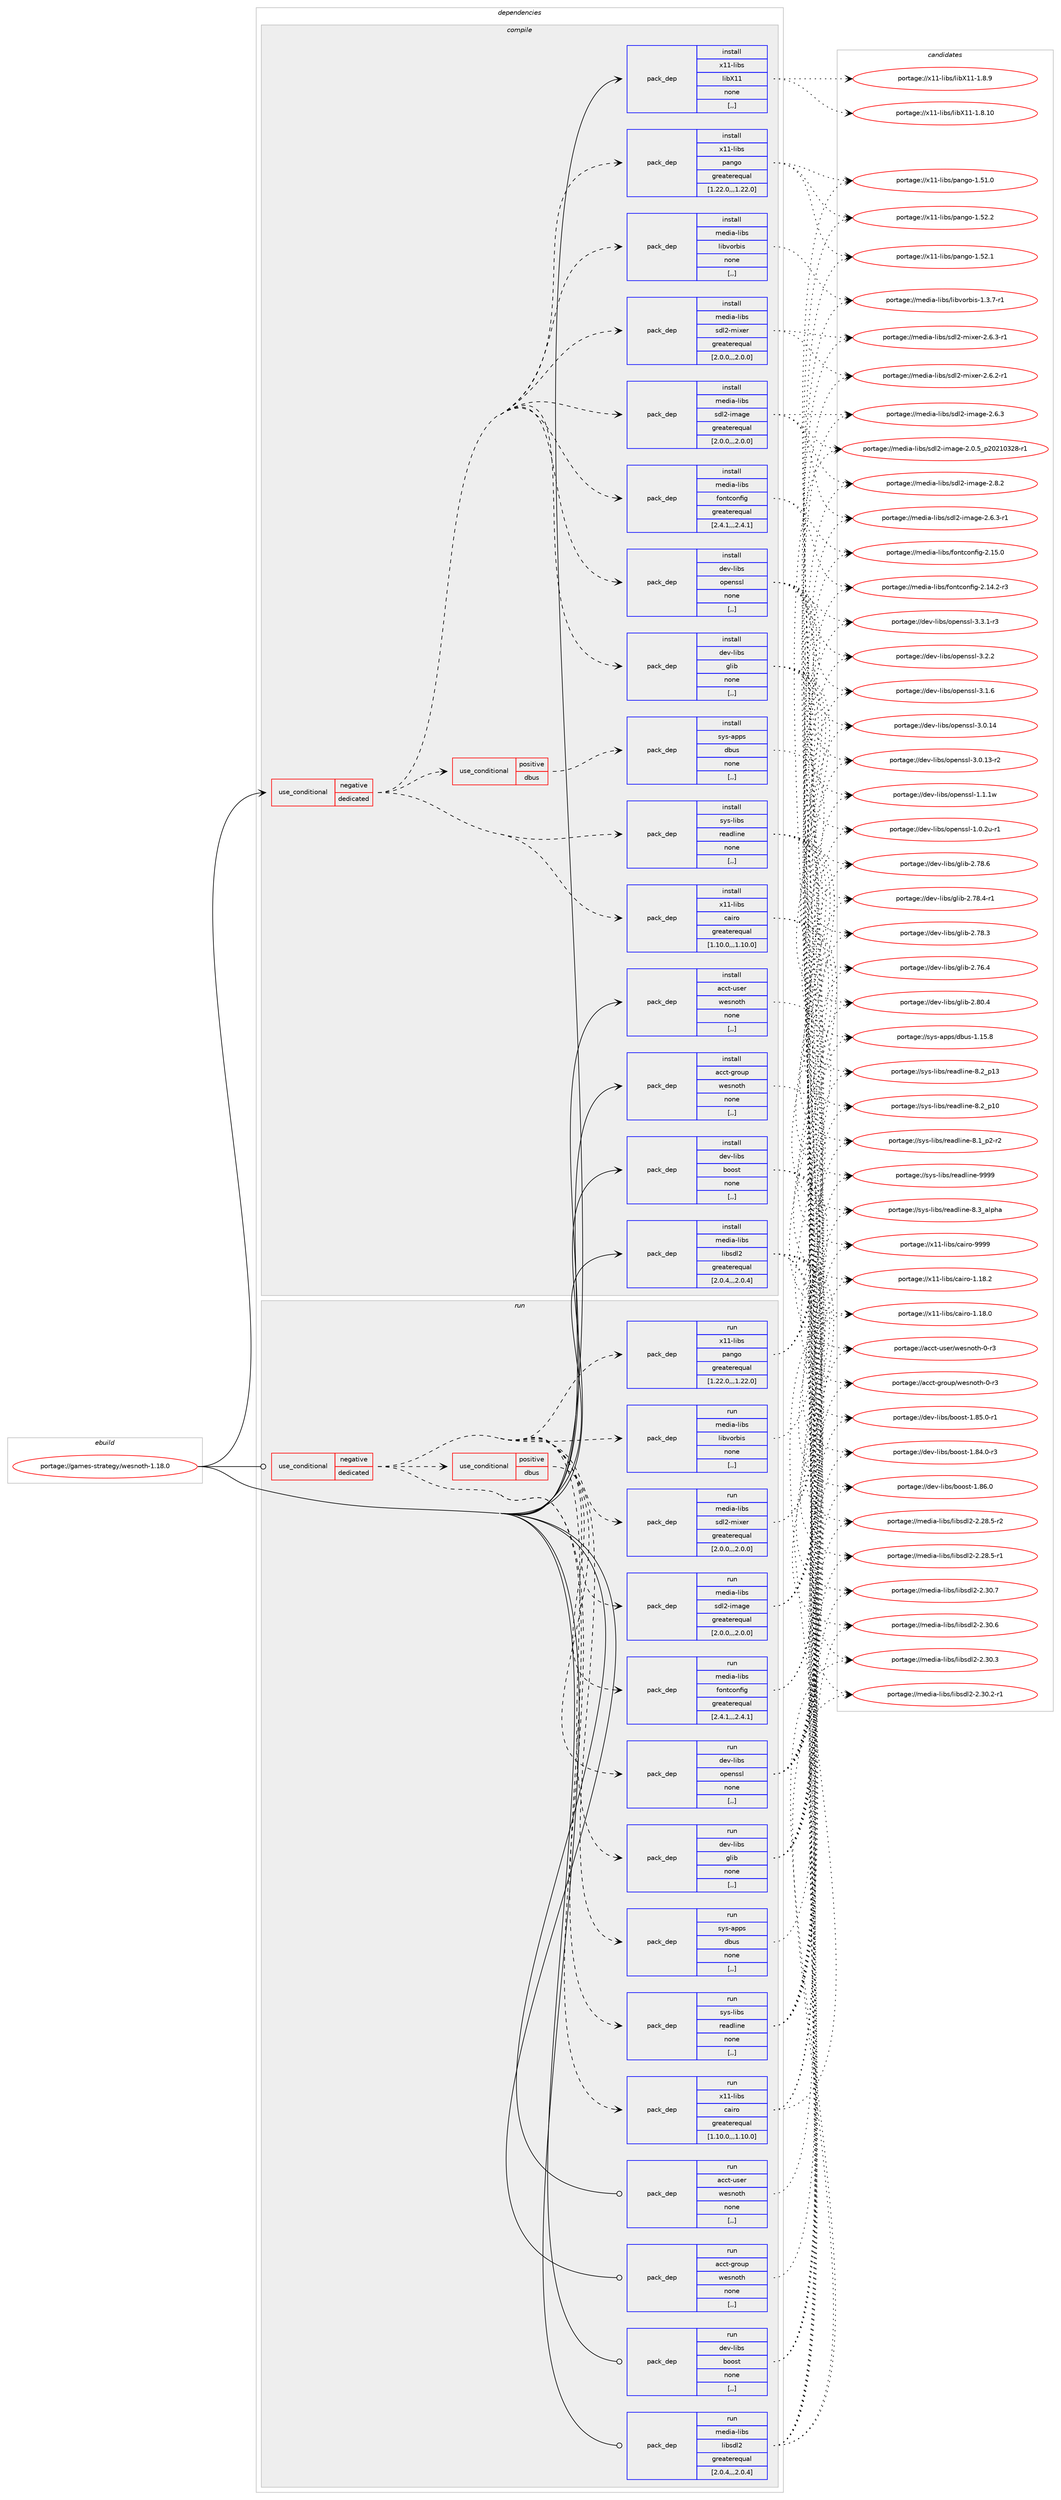 digraph prolog {

# *************
# Graph options
# *************

newrank=true;
concentrate=true;
compound=true;
graph [rankdir=LR,fontname=Helvetica,fontsize=10,ranksep=1.5];#, ranksep=2.5, nodesep=0.2];
edge  [arrowhead=vee];
node  [fontname=Helvetica,fontsize=10];

# **********
# The ebuild
# **********

subgraph cluster_leftcol {
color=gray;
label=<<i>ebuild</i>>;
id [label="portage://games-strategy/wesnoth-1.18.0", color=red, width=4, href="../games-strategy/wesnoth-1.18.0.svg"];
}

# ****************
# The dependencies
# ****************

subgraph cluster_midcol {
color=gray;
label=<<i>dependencies</i>>;
subgraph cluster_compile {
fillcolor="#eeeeee";
style=filled;
label=<<i>compile</i>>;
subgraph cond196379 {
dependency732148 [label=<<TABLE BORDER="0" CELLBORDER="1" CELLSPACING="0" CELLPADDING="4"><TR><TD ROWSPAN="3" CELLPADDING="10">use_conditional</TD></TR><TR><TD>negative</TD></TR><TR><TD>dedicated</TD></TR></TABLE>>, shape=none, color=red];
subgraph pack530663 {
dependency732149 [label=<<TABLE BORDER="0" CELLBORDER="1" CELLSPACING="0" CELLPADDING="4" WIDTH="220"><TR><TD ROWSPAN="6" CELLPADDING="30">pack_dep</TD></TR><TR><TD WIDTH="110">install</TD></TR><TR><TD>dev-libs</TD></TR><TR><TD>glib</TD></TR><TR><TD>none</TD></TR><TR><TD>[,,]</TD></TR></TABLE>>, shape=none, color=blue];
}
dependency732148:e -> dependency732149:w [weight=20,style="dashed",arrowhead="vee"];
subgraph pack530664 {
dependency732150 [label=<<TABLE BORDER="0" CELLBORDER="1" CELLSPACING="0" CELLPADDING="4" WIDTH="220"><TR><TD ROWSPAN="6" CELLPADDING="30">pack_dep</TD></TR><TR><TD WIDTH="110">install</TD></TR><TR><TD>dev-libs</TD></TR><TR><TD>openssl</TD></TR><TR><TD>none</TD></TR><TR><TD>[,,]</TD></TR></TABLE>>, shape=none, color=blue];
}
dependency732148:e -> dependency732150:w [weight=20,style="dashed",arrowhead="vee"];
subgraph pack530665 {
dependency732151 [label=<<TABLE BORDER="0" CELLBORDER="1" CELLSPACING="0" CELLPADDING="4" WIDTH="220"><TR><TD ROWSPAN="6" CELLPADDING="30">pack_dep</TD></TR><TR><TD WIDTH="110">install</TD></TR><TR><TD>media-libs</TD></TR><TR><TD>fontconfig</TD></TR><TR><TD>greaterequal</TD></TR><TR><TD>[2.4.1,,,2.4.1]</TD></TR></TABLE>>, shape=none, color=blue];
}
dependency732148:e -> dependency732151:w [weight=20,style="dashed",arrowhead="vee"];
subgraph pack530666 {
dependency732152 [label=<<TABLE BORDER="0" CELLBORDER="1" CELLSPACING="0" CELLPADDING="4" WIDTH="220"><TR><TD ROWSPAN="6" CELLPADDING="30">pack_dep</TD></TR><TR><TD WIDTH="110">install</TD></TR><TR><TD>media-libs</TD></TR><TR><TD>sdl2-image</TD></TR><TR><TD>greaterequal</TD></TR><TR><TD>[2.0.0,,,2.0.0]</TD></TR></TABLE>>, shape=none, color=blue];
}
dependency732148:e -> dependency732152:w [weight=20,style="dashed",arrowhead="vee"];
subgraph pack530667 {
dependency732153 [label=<<TABLE BORDER="0" CELLBORDER="1" CELLSPACING="0" CELLPADDING="4" WIDTH="220"><TR><TD ROWSPAN="6" CELLPADDING="30">pack_dep</TD></TR><TR><TD WIDTH="110">install</TD></TR><TR><TD>media-libs</TD></TR><TR><TD>sdl2-mixer</TD></TR><TR><TD>greaterequal</TD></TR><TR><TD>[2.0.0,,,2.0.0]</TD></TR></TABLE>>, shape=none, color=blue];
}
dependency732148:e -> dependency732153:w [weight=20,style="dashed",arrowhead="vee"];
subgraph pack530668 {
dependency732154 [label=<<TABLE BORDER="0" CELLBORDER="1" CELLSPACING="0" CELLPADDING="4" WIDTH="220"><TR><TD ROWSPAN="6" CELLPADDING="30">pack_dep</TD></TR><TR><TD WIDTH="110">install</TD></TR><TR><TD>media-libs</TD></TR><TR><TD>libvorbis</TD></TR><TR><TD>none</TD></TR><TR><TD>[,,]</TD></TR></TABLE>>, shape=none, color=blue];
}
dependency732148:e -> dependency732154:w [weight=20,style="dashed",arrowhead="vee"];
subgraph pack530669 {
dependency732155 [label=<<TABLE BORDER="0" CELLBORDER="1" CELLSPACING="0" CELLPADDING="4" WIDTH="220"><TR><TD ROWSPAN="6" CELLPADDING="30">pack_dep</TD></TR><TR><TD WIDTH="110">install</TD></TR><TR><TD>x11-libs</TD></TR><TR><TD>pango</TD></TR><TR><TD>greaterequal</TD></TR><TR><TD>[1.22.0,,,1.22.0]</TD></TR></TABLE>>, shape=none, color=blue];
}
dependency732148:e -> dependency732155:w [weight=20,style="dashed",arrowhead="vee"];
subgraph pack530670 {
dependency732156 [label=<<TABLE BORDER="0" CELLBORDER="1" CELLSPACING="0" CELLPADDING="4" WIDTH="220"><TR><TD ROWSPAN="6" CELLPADDING="30">pack_dep</TD></TR><TR><TD WIDTH="110">install</TD></TR><TR><TD>x11-libs</TD></TR><TR><TD>cairo</TD></TR><TR><TD>greaterequal</TD></TR><TR><TD>[1.10.0,,,1.10.0]</TD></TR></TABLE>>, shape=none, color=blue];
}
dependency732148:e -> dependency732156:w [weight=20,style="dashed",arrowhead="vee"];
subgraph pack530671 {
dependency732157 [label=<<TABLE BORDER="0" CELLBORDER="1" CELLSPACING="0" CELLPADDING="4" WIDTH="220"><TR><TD ROWSPAN="6" CELLPADDING="30">pack_dep</TD></TR><TR><TD WIDTH="110">install</TD></TR><TR><TD>sys-libs</TD></TR><TR><TD>readline</TD></TR><TR><TD>none</TD></TR><TR><TD>[,,]</TD></TR></TABLE>>, shape=none, color=blue];
}
dependency732148:e -> dependency732157:w [weight=20,style="dashed",arrowhead="vee"];
subgraph cond196380 {
dependency732158 [label=<<TABLE BORDER="0" CELLBORDER="1" CELLSPACING="0" CELLPADDING="4"><TR><TD ROWSPAN="3" CELLPADDING="10">use_conditional</TD></TR><TR><TD>positive</TD></TR><TR><TD>dbus</TD></TR></TABLE>>, shape=none, color=red];
subgraph pack530672 {
dependency732159 [label=<<TABLE BORDER="0" CELLBORDER="1" CELLSPACING="0" CELLPADDING="4" WIDTH="220"><TR><TD ROWSPAN="6" CELLPADDING="30">pack_dep</TD></TR><TR><TD WIDTH="110">install</TD></TR><TR><TD>sys-apps</TD></TR><TR><TD>dbus</TD></TR><TR><TD>none</TD></TR><TR><TD>[,,]</TD></TR></TABLE>>, shape=none, color=blue];
}
dependency732158:e -> dependency732159:w [weight=20,style="dashed",arrowhead="vee"];
}
dependency732148:e -> dependency732158:w [weight=20,style="dashed",arrowhead="vee"];
}
id:e -> dependency732148:w [weight=20,style="solid",arrowhead="vee"];
subgraph pack530673 {
dependency732160 [label=<<TABLE BORDER="0" CELLBORDER="1" CELLSPACING="0" CELLPADDING="4" WIDTH="220"><TR><TD ROWSPAN="6" CELLPADDING="30">pack_dep</TD></TR><TR><TD WIDTH="110">install</TD></TR><TR><TD>acct-group</TD></TR><TR><TD>wesnoth</TD></TR><TR><TD>none</TD></TR><TR><TD>[,,]</TD></TR></TABLE>>, shape=none, color=blue];
}
id:e -> dependency732160:w [weight=20,style="solid",arrowhead="vee"];
subgraph pack530674 {
dependency732161 [label=<<TABLE BORDER="0" CELLBORDER="1" CELLSPACING="0" CELLPADDING="4" WIDTH="220"><TR><TD ROWSPAN="6" CELLPADDING="30">pack_dep</TD></TR><TR><TD WIDTH="110">install</TD></TR><TR><TD>acct-user</TD></TR><TR><TD>wesnoth</TD></TR><TR><TD>none</TD></TR><TR><TD>[,,]</TD></TR></TABLE>>, shape=none, color=blue];
}
id:e -> dependency732161:w [weight=20,style="solid",arrowhead="vee"];
subgraph pack530675 {
dependency732162 [label=<<TABLE BORDER="0" CELLBORDER="1" CELLSPACING="0" CELLPADDING="4" WIDTH="220"><TR><TD ROWSPAN="6" CELLPADDING="30">pack_dep</TD></TR><TR><TD WIDTH="110">install</TD></TR><TR><TD>dev-libs</TD></TR><TR><TD>boost</TD></TR><TR><TD>none</TD></TR><TR><TD>[,,]</TD></TR></TABLE>>, shape=none, color=blue];
}
id:e -> dependency732162:w [weight=20,style="solid",arrowhead="vee"];
subgraph pack530676 {
dependency732163 [label=<<TABLE BORDER="0" CELLBORDER="1" CELLSPACING="0" CELLPADDING="4" WIDTH="220"><TR><TD ROWSPAN="6" CELLPADDING="30">pack_dep</TD></TR><TR><TD WIDTH="110">install</TD></TR><TR><TD>media-libs</TD></TR><TR><TD>libsdl2</TD></TR><TR><TD>greaterequal</TD></TR><TR><TD>[2.0.4,,,2.0.4]</TD></TR></TABLE>>, shape=none, color=blue];
}
id:e -> dependency732163:w [weight=20,style="solid",arrowhead="vee"];
subgraph pack530677 {
dependency732164 [label=<<TABLE BORDER="0" CELLBORDER="1" CELLSPACING="0" CELLPADDING="4" WIDTH="220"><TR><TD ROWSPAN="6" CELLPADDING="30">pack_dep</TD></TR><TR><TD WIDTH="110">install</TD></TR><TR><TD>x11-libs</TD></TR><TR><TD>libX11</TD></TR><TR><TD>none</TD></TR><TR><TD>[,,]</TD></TR></TABLE>>, shape=none, color=blue];
}
id:e -> dependency732164:w [weight=20,style="solid",arrowhead="vee"];
}
subgraph cluster_compileandrun {
fillcolor="#eeeeee";
style=filled;
label=<<i>compile and run</i>>;
}
subgraph cluster_run {
fillcolor="#eeeeee";
style=filled;
label=<<i>run</i>>;
subgraph cond196381 {
dependency732165 [label=<<TABLE BORDER="0" CELLBORDER="1" CELLSPACING="0" CELLPADDING="4"><TR><TD ROWSPAN="3" CELLPADDING="10">use_conditional</TD></TR><TR><TD>negative</TD></TR><TR><TD>dedicated</TD></TR></TABLE>>, shape=none, color=red];
subgraph pack530678 {
dependency732166 [label=<<TABLE BORDER="0" CELLBORDER="1" CELLSPACING="0" CELLPADDING="4" WIDTH="220"><TR><TD ROWSPAN="6" CELLPADDING="30">pack_dep</TD></TR><TR><TD WIDTH="110">run</TD></TR><TR><TD>dev-libs</TD></TR><TR><TD>glib</TD></TR><TR><TD>none</TD></TR><TR><TD>[,,]</TD></TR></TABLE>>, shape=none, color=blue];
}
dependency732165:e -> dependency732166:w [weight=20,style="dashed",arrowhead="vee"];
subgraph pack530679 {
dependency732167 [label=<<TABLE BORDER="0" CELLBORDER="1" CELLSPACING="0" CELLPADDING="4" WIDTH="220"><TR><TD ROWSPAN="6" CELLPADDING="30">pack_dep</TD></TR><TR><TD WIDTH="110">run</TD></TR><TR><TD>dev-libs</TD></TR><TR><TD>openssl</TD></TR><TR><TD>none</TD></TR><TR><TD>[,,]</TD></TR></TABLE>>, shape=none, color=blue];
}
dependency732165:e -> dependency732167:w [weight=20,style="dashed",arrowhead="vee"];
subgraph pack530680 {
dependency732168 [label=<<TABLE BORDER="0" CELLBORDER="1" CELLSPACING="0" CELLPADDING="4" WIDTH="220"><TR><TD ROWSPAN="6" CELLPADDING="30">pack_dep</TD></TR><TR><TD WIDTH="110">run</TD></TR><TR><TD>media-libs</TD></TR><TR><TD>fontconfig</TD></TR><TR><TD>greaterequal</TD></TR><TR><TD>[2.4.1,,,2.4.1]</TD></TR></TABLE>>, shape=none, color=blue];
}
dependency732165:e -> dependency732168:w [weight=20,style="dashed",arrowhead="vee"];
subgraph pack530681 {
dependency732169 [label=<<TABLE BORDER="0" CELLBORDER="1" CELLSPACING="0" CELLPADDING="4" WIDTH="220"><TR><TD ROWSPAN="6" CELLPADDING="30">pack_dep</TD></TR><TR><TD WIDTH="110">run</TD></TR><TR><TD>media-libs</TD></TR><TR><TD>sdl2-image</TD></TR><TR><TD>greaterequal</TD></TR><TR><TD>[2.0.0,,,2.0.0]</TD></TR></TABLE>>, shape=none, color=blue];
}
dependency732165:e -> dependency732169:w [weight=20,style="dashed",arrowhead="vee"];
subgraph pack530682 {
dependency732170 [label=<<TABLE BORDER="0" CELLBORDER="1" CELLSPACING="0" CELLPADDING="4" WIDTH="220"><TR><TD ROWSPAN="6" CELLPADDING="30">pack_dep</TD></TR><TR><TD WIDTH="110">run</TD></TR><TR><TD>media-libs</TD></TR><TR><TD>sdl2-mixer</TD></TR><TR><TD>greaterequal</TD></TR><TR><TD>[2.0.0,,,2.0.0]</TD></TR></TABLE>>, shape=none, color=blue];
}
dependency732165:e -> dependency732170:w [weight=20,style="dashed",arrowhead="vee"];
subgraph pack530683 {
dependency732171 [label=<<TABLE BORDER="0" CELLBORDER="1" CELLSPACING="0" CELLPADDING="4" WIDTH="220"><TR><TD ROWSPAN="6" CELLPADDING="30">pack_dep</TD></TR><TR><TD WIDTH="110">run</TD></TR><TR><TD>media-libs</TD></TR><TR><TD>libvorbis</TD></TR><TR><TD>none</TD></TR><TR><TD>[,,]</TD></TR></TABLE>>, shape=none, color=blue];
}
dependency732165:e -> dependency732171:w [weight=20,style="dashed",arrowhead="vee"];
subgraph pack530684 {
dependency732172 [label=<<TABLE BORDER="0" CELLBORDER="1" CELLSPACING="0" CELLPADDING="4" WIDTH="220"><TR><TD ROWSPAN="6" CELLPADDING="30">pack_dep</TD></TR><TR><TD WIDTH="110">run</TD></TR><TR><TD>x11-libs</TD></TR><TR><TD>pango</TD></TR><TR><TD>greaterequal</TD></TR><TR><TD>[1.22.0,,,1.22.0]</TD></TR></TABLE>>, shape=none, color=blue];
}
dependency732165:e -> dependency732172:w [weight=20,style="dashed",arrowhead="vee"];
subgraph pack530685 {
dependency732173 [label=<<TABLE BORDER="0" CELLBORDER="1" CELLSPACING="0" CELLPADDING="4" WIDTH="220"><TR><TD ROWSPAN="6" CELLPADDING="30">pack_dep</TD></TR><TR><TD WIDTH="110">run</TD></TR><TR><TD>x11-libs</TD></TR><TR><TD>cairo</TD></TR><TR><TD>greaterequal</TD></TR><TR><TD>[1.10.0,,,1.10.0]</TD></TR></TABLE>>, shape=none, color=blue];
}
dependency732165:e -> dependency732173:w [weight=20,style="dashed",arrowhead="vee"];
subgraph pack530686 {
dependency732174 [label=<<TABLE BORDER="0" CELLBORDER="1" CELLSPACING="0" CELLPADDING="4" WIDTH="220"><TR><TD ROWSPAN="6" CELLPADDING="30">pack_dep</TD></TR><TR><TD WIDTH="110">run</TD></TR><TR><TD>sys-libs</TD></TR><TR><TD>readline</TD></TR><TR><TD>none</TD></TR><TR><TD>[,,]</TD></TR></TABLE>>, shape=none, color=blue];
}
dependency732165:e -> dependency732174:w [weight=20,style="dashed",arrowhead="vee"];
subgraph cond196382 {
dependency732175 [label=<<TABLE BORDER="0" CELLBORDER="1" CELLSPACING="0" CELLPADDING="4"><TR><TD ROWSPAN="3" CELLPADDING="10">use_conditional</TD></TR><TR><TD>positive</TD></TR><TR><TD>dbus</TD></TR></TABLE>>, shape=none, color=red];
subgraph pack530687 {
dependency732176 [label=<<TABLE BORDER="0" CELLBORDER="1" CELLSPACING="0" CELLPADDING="4" WIDTH="220"><TR><TD ROWSPAN="6" CELLPADDING="30">pack_dep</TD></TR><TR><TD WIDTH="110">run</TD></TR><TR><TD>sys-apps</TD></TR><TR><TD>dbus</TD></TR><TR><TD>none</TD></TR><TR><TD>[,,]</TD></TR></TABLE>>, shape=none, color=blue];
}
dependency732175:e -> dependency732176:w [weight=20,style="dashed",arrowhead="vee"];
}
dependency732165:e -> dependency732175:w [weight=20,style="dashed",arrowhead="vee"];
}
id:e -> dependency732165:w [weight=20,style="solid",arrowhead="odot"];
subgraph pack530688 {
dependency732177 [label=<<TABLE BORDER="0" CELLBORDER="1" CELLSPACING="0" CELLPADDING="4" WIDTH="220"><TR><TD ROWSPAN="6" CELLPADDING="30">pack_dep</TD></TR><TR><TD WIDTH="110">run</TD></TR><TR><TD>acct-group</TD></TR><TR><TD>wesnoth</TD></TR><TR><TD>none</TD></TR><TR><TD>[,,]</TD></TR></TABLE>>, shape=none, color=blue];
}
id:e -> dependency732177:w [weight=20,style="solid",arrowhead="odot"];
subgraph pack530689 {
dependency732178 [label=<<TABLE BORDER="0" CELLBORDER="1" CELLSPACING="0" CELLPADDING="4" WIDTH="220"><TR><TD ROWSPAN="6" CELLPADDING="30">pack_dep</TD></TR><TR><TD WIDTH="110">run</TD></TR><TR><TD>acct-user</TD></TR><TR><TD>wesnoth</TD></TR><TR><TD>none</TD></TR><TR><TD>[,,]</TD></TR></TABLE>>, shape=none, color=blue];
}
id:e -> dependency732178:w [weight=20,style="solid",arrowhead="odot"];
subgraph pack530690 {
dependency732179 [label=<<TABLE BORDER="0" CELLBORDER="1" CELLSPACING="0" CELLPADDING="4" WIDTH="220"><TR><TD ROWSPAN="6" CELLPADDING="30">pack_dep</TD></TR><TR><TD WIDTH="110">run</TD></TR><TR><TD>dev-libs</TD></TR><TR><TD>boost</TD></TR><TR><TD>none</TD></TR><TR><TD>[,,]</TD></TR></TABLE>>, shape=none, color=blue];
}
id:e -> dependency732179:w [weight=20,style="solid",arrowhead="odot"];
subgraph pack530691 {
dependency732180 [label=<<TABLE BORDER="0" CELLBORDER="1" CELLSPACING="0" CELLPADDING="4" WIDTH="220"><TR><TD ROWSPAN="6" CELLPADDING="30">pack_dep</TD></TR><TR><TD WIDTH="110">run</TD></TR><TR><TD>media-libs</TD></TR><TR><TD>libsdl2</TD></TR><TR><TD>greaterequal</TD></TR><TR><TD>[2.0.4,,,2.0.4]</TD></TR></TABLE>>, shape=none, color=blue];
}
id:e -> dependency732180:w [weight=20,style="solid",arrowhead="odot"];
}
}

# **************
# The candidates
# **************

subgraph cluster_choices {
rank=same;
color=gray;
label=<<i>candidates</i>>;

subgraph choice530663 {
color=black;
nodesep=1;
choice1001011184510810598115471031081059845504656484652 [label="portage://dev-libs/glib-2.80.4", color=red, width=4,href="../dev-libs/glib-2.80.4.svg"];
choice1001011184510810598115471031081059845504655564654 [label="portage://dev-libs/glib-2.78.6", color=red, width=4,href="../dev-libs/glib-2.78.6.svg"];
choice10010111845108105981154710310810598455046555646524511449 [label="portage://dev-libs/glib-2.78.4-r1", color=red, width=4,href="../dev-libs/glib-2.78.4-r1.svg"];
choice1001011184510810598115471031081059845504655564651 [label="portage://dev-libs/glib-2.78.3", color=red, width=4,href="../dev-libs/glib-2.78.3.svg"];
choice1001011184510810598115471031081059845504655544652 [label="portage://dev-libs/glib-2.76.4", color=red, width=4,href="../dev-libs/glib-2.76.4.svg"];
dependency732149:e -> choice1001011184510810598115471031081059845504656484652:w [style=dotted,weight="100"];
dependency732149:e -> choice1001011184510810598115471031081059845504655564654:w [style=dotted,weight="100"];
dependency732149:e -> choice10010111845108105981154710310810598455046555646524511449:w [style=dotted,weight="100"];
dependency732149:e -> choice1001011184510810598115471031081059845504655564651:w [style=dotted,weight="100"];
dependency732149:e -> choice1001011184510810598115471031081059845504655544652:w [style=dotted,weight="100"];
}
subgraph choice530664 {
color=black;
nodesep=1;
choice1001011184510810598115471111121011101151151084551465146494511451 [label="portage://dev-libs/openssl-3.3.1-r3", color=red, width=4,href="../dev-libs/openssl-3.3.1-r3.svg"];
choice100101118451081059811547111112101110115115108455146504650 [label="portage://dev-libs/openssl-3.2.2", color=red, width=4,href="../dev-libs/openssl-3.2.2.svg"];
choice100101118451081059811547111112101110115115108455146494654 [label="portage://dev-libs/openssl-3.1.6", color=red, width=4,href="../dev-libs/openssl-3.1.6.svg"];
choice10010111845108105981154711111210111011511510845514648464952 [label="portage://dev-libs/openssl-3.0.14", color=red, width=4,href="../dev-libs/openssl-3.0.14.svg"];
choice100101118451081059811547111112101110115115108455146484649514511450 [label="portage://dev-libs/openssl-3.0.13-r2", color=red, width=4,href="../dev-libs/openssl-3.0.13-r2.svg"];
choice100101118451081059811547111112101110115115108454946494649119 [label="portage://dev-libs/openssl-1.1.1w", color=red, width=4,href="../dev-libs/openssl-1.1.1w.svg"];
choice1001011184510810598115471111121011101151151084549464846501174511449 [label="portage://dev-libs/openssl-1.0.2u-r1", color=red, width=4,href="../dev-libs/openssl-1.0.2u-r1.svg"];
dependency732150:e -> choice1001011184510810598115471111121011101151151084551465146494511451:w [style=dotted,weight="100"];
dependency732150:e -> choice100101118451081059811547111112101110115115108455146504650:w [style=dotted,weight="100"];
dependency732150:e -> choice100101118451081059811547111112101110115115108455146494654:w [style=dotted,weight="100"];
dependency732150:e -> choice10010111845108105981154711111210111011511510845514648464952:w [style=dotted,weight="100"];
dependency732150:e -> choice100101118451081059811547111112101110115115108455146484649514511450:w [style=dotted,weight="100"];
dependency732150:e -> choice100101118451081059811547111112101110115115108454946494649119:w [style=dotted,weight="100"];
dependency732150:e -> choice1001011184510810598115471111121011101151151084549464846501174511449:w [style=dotted,weight="100"];
}
subgraph choice530665 {
color=black;
nodesep=1;
choice109101100105974510810598115471021111101169911111010210510345504649534648 [label="portage://media-libs/fontconfig-2.15.0", color=red, width=4,href="../media-libs/fontconfig-2.15.0.svg"];
choice1091011001059745108105981154710211111011699111110102105103455046495246504511451 [label="portage://media-libs/fontconfig-2.14.2-r3", color=red, width=4,href="../media-libs/fontconfig-2.14.2-r3.svg"];
dependency732151:e -> choice109101100105974510810598115471021111101169911111010210510345504649534648:w [style=dotted,weight="100"];
dependency732151:e -> choice1091011001059745108105981154710211111011699111110102105103455046495246504511451:w [style=dotted,weight="100"];
}
subgraph choice530666 {
color=black;
nodesep=1;
choice10910110010597451081059811547115100108504510510997103101455046564650 [label="portage://media-libs/sdl2-image-2.8.2", color=red, width=4,href="../media-libs/sdl2-image-2.8.2.svg"];
choice109101100105974510810598115471151001085045105109971031014550465446514511449 [label="portage://media-libs/sdl2-image-2.6.3-r1", color=red, width=4,href="../media-libs/sdl2-image-2.6.3-r1.svg"];
choice10910110010597451081059811547115100108504510510997103101455046544651 [label="portage://media-libs/sdl2-image-2.6.3", color=red, width=4,href="../media-libs/sdl2-image-2.6.3.svg"];
choice109101100105974510810598115471151001085045105109971031014550464846539511250485049485150564511449 [label="portage://media-libs/sdl2-image-2.0.5_p20210328-r1", color=red, width=4,href="../media-libs/sdl2-image-2.0.5_p20210328-r1.svg"];
dependency732152:e -> choice10910110010597451081059811547115100108504510510997103101455046564650:w [style=dotted,weight="100"];
dependency732152:e -> choice109101100105974510810598115471151001085045105109971031014550465446514511449:w [style=dotted,weight="100"];
dependency732152:e -> choice10910110010597451081059811547115100108504510510997103101455046544651:w [style=dotted,weight="100"];
dependency732152:e -> choice109101100105974510810598115471151001085045105109971031014550464846539511250485049485150564511449:w [style=dotted,weight="100"];
}
subgraph choice530667 {
color=black;
nodesep=1;
choice1091011001059745108105981154711510010850451091051201011144550465446514511449 [label="portage://media-libs/sdl2-mixer-2.6.3-r1", color=red, width=4,href="../media-libs/sdl2-mixer-2.6.3-r1.svg"];
choice1091011001059745108105981154711510010850451091051201011144550465446504511449 [label="portage://media-libs/sdl2-mixer-2.6.2-r1", color=red, width=4,href="../media-libs/sdl2-mixer-2.6.2-r1.svg"];
dependency732153:e -> choice1091011001059745108105981154711510010850451091051201011144550465446514511449:w [style=dotted,weight="100"];
dependency732153:e -> choice1091011001059745108105981154711510010850451091051201011144550465446504511449:w [style=dotted,weight="100"];
}
subgraph choice530668 {
color=black;
nodesep=1;
choice1091011001059745108105981154710810598118111114981051154549465146554511449 [label="portage://media-libs/libvorbis-1.3.7-r1", color=red, width=4,href="../media-libs/libvorbis-1.3.7-r1.svg"];
dependency732154:e -> choice1091011001059745108105981154710810598118111114981051154549465146554511449:w [style=dotted,weight="100"];
}
subgraph choice530669 {
color=black;
nodesep=1;
choice12049494510810598115471129711010311145494653504650 [label="portage://x11-libs/pango-1.52.2", color=red, width=4,href="../x11-libs/pango-1.52.2.svg"];
choice12049494510810598115471129711010311145494653504649 [label="portage://x11-libs/pango-1.52.1", color=red, width=4,href="../x11-libs/pango-1.52.1.svg"];
choice12049494510810598115471129711010311145494653494648 [label="portage://x11-libs/pango-1.51.0", color=red, width=4,href="../x11-libs/pango-1.51.0.svg"];
dependency732155:e -> choice12049494510810598115471129711010311145494653504650:w [style=dotted,weight="100"];
dependency732155:e -> choice12049494510810598115471129711010311145494653504649:w [style=dotted,weight="100"];
dependency732155:e -> choice12049494510810598115471129711010311145494653494648:w [style=dotted,weight="100"];
}
subgraph choice530670 {
color=black;
nodesep=1;
choice120494945108105981154799971051141114557575757 [label="portage://x11-libs/cairo-9999", color=red, width=4,href="../x11-libs/cairo-9999.svg"];
choice1204949451081059811547999710511411145494649564650 [label="portage://x11-libs/cairo-1.18.2", color=red, width=4,href="../x11-libs/cairo-1.18.2.svg"];
choice1204949451081059811547999710511411145494649564648 [label="portage://x11-libs/cairo-1.18.0", color=red, width=4,href="../x11-libs/cairo-1.18.0.svg"];
dependency732156:e -> choice120494945108105981154799971051141114557575757:w [style=dotted,weight="100"];
dependency732156:e -> choice1204949451081059811547999710511411145494649564650:w [style=dotted,weight="100"];
dependency732156:e -> choice1204949451081059811547999710511411145494649564648:w [style=dotted,weight="100"];
}
subgraph choice530671 {
color=black;
nodesep=1;
choice115121115451081059811547114101971001081051101014557575757 [label="portage://sys-libs/readline-9999", color=red, width=4,href="../sys-libs/readline-9999.svg"];
choice1151211154510810598115471141019710010810511010145564651959710811210497 [label="portage://sys-libs/readline-8.3_alpha", color=red, width=4,href="../sys-libs/readline-8.3_alpha.svg"];
choice1151211154510810598115471141019710010810511010145564650951124951 [label="portage://sys-libs/readline-8.2_p13", color=red, width=4,href="../sys-libs/readline-8.2_p13.svg"];
choice1151211154510810598115471141019710010810511010145564650951124948 [label="portage://sys-libs/readline-8.2_p10", color=red, width=4,href="../sys-libs/readline-8.2_p10.svg"];
choice115121115451081059811547114101971001081051101014556464995112504511450 [label="portage://sys-libs/readline-8.1_p2-r2", color=red, width=4,href="../sys-libs/readline-8.1_p2-r2.svg"];
dependency732157:e -> choice115121115451081059811547114101971001081051101014557575757:w [style=dotted,weight="100"];
dependency732157:e -> choice1151211154510810598115471141019710010810511010145564651959710811210497:w [style=dotted,weight="100"];
dependency732157:e -> choice1151211154510810598115471141019710010810511010145564650951124951:w [style=dotted,weight="100"];
dependency732157:e -> choice1151211154510810598115471141019710010810511010145564650951124948:w [style=dotted,weight="100"];
dependency732157:e -> choice115121115451081059811547114101971001081051101014556464995112504511450:w [style=dotted,weight="100"];
}
subgraph choice530672 {
color=black;
nodesep=1;
choice1151211154597112112115471009811711545494649534656 [label="portage://sys-apps/dbus-1.15.8", color=red, width=4,href="../sys-apps/dbus-1.15.8.svg"];
dependency732159:e -> choice1151211154597112112115471009811711545494649534656:w [style=dotted,weight="100"];
}
subgraph choice530673 {
color=black;
nodesep=1;
choice979999116451031141111171124711910111511011111610445484511451 [label="portage://acct-group/wesnoth-0-r3", color=red, width=4,href="../acct-group/wesnoth-0-r3.svg"];
dependency732160:e -> choice979999116451031141111171124711910111511011111610445484511451:w [style=dotted,weight="100"];
}
subgraph choice530674 {
color=black;
nodesep=1;
choice979999116451171151011144711910111511011111610445484511451 [label="portage://acct-user/wesnoth-0-r3", color=red, width=4,href="../acct-user/wesnoth-0-r3.svg"];
dependency732161:e -> choice979999116451171151011144711910111511011111610445484511451:w [style=dotted,weight="100"];
}
subgraph choice530675 {
color=black;
nodesep=1;
choice1001011184510810598115479811111111511645494656544648 [label="portage://dev-libs/boost-1.86.0", color=red, width=4,href="../dev-libs/boost-1.86.0.svg"];
choice10010111845108105981154798111111115116454946565346484511449 [label="portage://dev-libs/boost-1.85.0-r1", color=red, width=4,href="../dev-libs/boost-1.85.0-r1.svg"];
choice10010111845108105981154798111111115116454946565246484511451 [label="portage://dev-libs/boost-1.84.0-r3", color=red, width=4,href="../dev-libs/boost-1.84.0-r3.svg"];
dependency732162:e -> choice1001011184510810598115479811111111511645494656544648:w [style=dotted,weight="100"];
dependency732162:e -> choice10010111845108105981154798111111115116454946565346484511449:w [style=dotted,weight="100"];
dependency732162:e -> choice10010111845108105981154798111111115116454946565246484511451:w [style=dotted,weight="100"];
}
subgraph choice530676 {
color=black;
nodesep=1;
choice10910110010597451081059811547108105981151001085045504651484655 [label="portage://media-libs/libsdl2-2.30.7", color=red, width=4,href="../media-libs/libsdl2-2.30.7.svg"];
choice10910110010597451081059811547108105981151001085045504651484654 [label="portage://media-libs/libsdl2-2.30.6", color=red, width=4,href="../media-libs/libsdl2-2.30.6.svg"];
choice10910110010597451081059811547108105981151001085045504651484651 [label="portage://media-libs/libsdl2-2.30.3", color=red, width=4,href="../media-libs/libsdl2-2.30.3.svg"];
choice109101100105974510810598115471081059811510010850455046514846504511449 [label="portage://media-libs/libsdl2-2.30.2-r1", color=red, width=4,href="../media-libs/libsdl2-2.30.2-r1.svg"];
choice109101100105974510810598115471081059811510010850455046505646534511450 [label="portage://media-libs/libsdl2-2.28.5-r2", color=red, width=4,href="../media-libs/libsdl2-2.28.5-r2.svg"];
choice109101100105974510810598115471081059811510010850455046505646534511449 [label="portage://media-libs/libsdl2-2.28.5-r1", color=red, width=4,href="../media-libs/libsdl2-2.28.5-r1.svg"];
dependency732163:e -> choice10910110010597451081059811547108105981151001085045504651484655:w [style=dotted,weight="100"];
dependency732163:e -> choice10910110010597451081059811547108105981151001085045504651484654:w [style=dotted,weight="100"];
dependency732163:e -> choice10910110010597451081059811547108105981151001085045504651484651:w [style=dotted,weight="100"];
dependency732163:e -> choice109101100105974510810598115471081059811510010850455046514846504511449:w [style=dotted,weight="100"];
dependency732163:e -> choice109101100105974510810598115471081059811510010850455046505646534511450:w [style=dotted,weight="100"];
dependency732163:e -> choice109101100105974510810598115471081059811510010850455046505646534511449:w [style=dotted,weight="100"];
}
subgraph choice530677 {
color=black;
nodesep=1;
choice12049494510810598115471081059888494945494656464948 [label="portage://x11-libs/libX11-1.8.10", color=red, width=4,href="../x11-libs/libX11-1.8.10.svg"];
choice120494945108105981154710810598884949454946564657 [label="portage://x11-libs/libX11-1.8.9", color=red, width=4,href="../x11-libs/libX11-1.8.9.svg"];
dependency732164:e -> choice12049494510810598115471081059888494945494656464948:w [style=dotted,weight="100"];
dependency732164:e -> choice120494945108105981154710810598884949454946564657:w [style=dotted,weight="100"];
}
subgraph choice530678 {
color=black;
nodesep=1;
choice1001011184510810598115471031081059845504656484652 [label="portage://dev-libs/glib-2.80.4", color=red, width=4,href="../dev-libs/glib-2.80.4.svg"];
choice1001011184510810598115471031081059845504655564654 [label="portage://dev-libs/glib-2.78.6", color=red, width=4,href="../dev-libs/glib-2.78.6.svg"];
choice10010111845108105981154710310810598455046555646524511449 [label="portage://dev-libs/glib-2.78.4-r1", color=red, width=4,href="../dev-libs/glib-2.78.4-r1.svg"];
choice1001011184510810598115471031081059845504655564651 [label="portage://dev-libs/glib-2.78.3", color=red, width=4,href="../dev-libs/glib-2.78.3.svg"];
choice1001011184510810598115471031081059845504655544652 [label="portage://dev-libs/glib-2.76.4", color=red, width=4,href="../dev-libs/glib-2.76.4.svg"];
dependency732166:e -> choice1001011184510810598115471031081059845504656484652:w [style=dotted,weight="100"];
dependency732166:e -> choice1001011184510810598115471031081059845504655564654:w [style=dotted,weight="100"];
dependency732166:e -> choice10010111845108105981154710310810598455046555646524511449:w [style=dotted,weight="100"];
dependency732166:e -> choice1001011184510810598115471031081059845504655564651:w [style=dotted,weight="100"];
dependency732166:e -> choice1001011184510810598115471031081059845504655544652:w [style=dotted,weight="100"];
}
subgraph choice530679 {
color=black;
nodesep=1;
choice1001011184510810598115471111121011101151151084551465146494511451 [label="portage://dev-libs/openssl-3.3.1-r3", color=red, width=4,href="../dev-libs/openssl-3.3.1-r3.svg"];
choice100101118451081059811547111112101110115115108455146504650 [label="portage://dev-libs/openssl-3.2.2", color=red, width=4,href="../dev-libs/openssl-3.2.2.svg"];
choice100101118451081059811547111112101110115115108455146494654 [label="portage://dev-libs/openssl-3.1.6", color=red, width=4,href="../dev-libs/openssl-3.1.6.svg"];
choice10010111845108105981154711111210111011511510845514648464952 [label="portage://dev-libs/openssl-3.0.14", color=red, width=4,href="../dev-libs/openssl-3.0.14.svg"];
choice100101118451081059811547111112101110115115108455146484649514511450 [label="portage://dev-libs/openssl-3.0.13-r2", color=red, width=4,href="../dev-libs/openssl-3.0.13-r2.svg"];
choice100101118451081059811547111112101110115115108454946494649119 [label="portage://dev-libs/openssl-1.1.1w", color=red, width=4,href="../dev-libs/openssl-1.1.1w.svg"];
choice1001011184510810598115471111121011101151151084549464846501174511449 [label="portage://dev-libs/openssl-1.0.2u-r1", color=red, width=4,href="../dev-libs/openssl-1.0.2u-r1.svg"];
dependency732167:e -> choice1001011184510810598115471111121011101151151084551465146494511451:w [style=dotted,weight="100"];
dependency732167:e -> choice100101118451081059811547111112101110115115108455146504650:w [style=dotted,weight="100"];
dependency732167:e -> choice100101118451081059811547111112101110115115108455146494654:w [style=dotted,weight="100"];
dependency732167:e -> choice10010111845108105981154711111210111011511510845514648464952:w [style=dotted,weight="100"];
dependency732167:e -> choice100101118451081059811547111112101110115115108455146484649514511450:w [style=dotted,weight="100"];
dependency732167:e -> choice100101118451081059811547111112101110115115108454946494649119:w [style=dotted,weight="100"];
dependency732167:e -> choice1001011184510810598115471111121011101151151084549464846501174511449:w [style=dotted,weight="100"];
}
subgraph choice530680 {
color=black;
nodesep=1;
choice109101100105974510810598115471021111101169911111010210510345504649534648 [label="portage://media-libs/fontconfig-2.15.0", color=red, width=4,href="../media-libs/fontconfig-2.15.0.svg"];
choice1091011001059745108105981154710211111011699111110102105103455046495246504511451 [label="portage://media-libs/fontconfig-2.14.2-r3", color=red, width=4,href="../media-libs/fontconfig-2.14.2-r3.svg"];
dependency732168:e -> choice109101100105974510810598115471021111101169911111010210510345504649534648:w [style=dotted,weight="100"];
dependency732168:e -> choice1091011001059745108105981154710211111011699111110102105103455046495246504511451:w [style=dotted,weight="100"];
}
subgraph choice530681 {
color=black;
nodesep=1;
choice10910110010597451081059811547115100108504510510997103101455046564650 [label="portage://media-libs/sdl2-image-2.8.2", color=red, width=4,href="../media-libs/sdl2-image-2.8.2.svg"];
choice109101100105974510810598115471151001085045105109971031014550465446514511449 [label="portage://media-libs/sdl2-image-2.6.3-r1", color=red, width=4,href="../media-libs/sdl2-image-2.6.3-r1.svg"];
choice10910110010597451081059811547115100108504510510997103101455046544651 [label="portage://media-libs/sdl2-image-2.6.3", color=red, width=4,href="../media-libs/sdl2-image-2.6.3.svg"];
choice109101100105974510810598115471151001085045105109971031014550464846539511250485049485150564511449 [label="portage://media-libs/sdl2-image-2.0.5_p20210328-r1", color=red, width=4,href="../media-libs/sdl2-image-2.0.5_p20210328-r1.svg"];
dependency732169:e -> choice10910110010597451081059811547115100108504510510997103101455046564650:w [style=dotted,weight="100"];
dependency732169:e -> choice109101100105974510810598115471151001085045105109971031014550465446514511449:w [style=dotted,weight="100"];
dependency732169:e -> choice10910110010597451081059811547115100108504510510997103101455046544651:w [style=dotted,weight="100"];
dependency732169:e -> choice109101100105974510810598115471151001085045105109971031014550464846539511250485049485150564511449:w [style=dotted,weight="100"];
}
subgraph choice530682 {
color=black;
nodesep=1;
choice1091011001059745108105981154711510010850451091051201011144550465446514511449 [label="portage://media-libs/sdl2-mixer-2.6.3-r1", color=red, width=4,href="../media-libs/sdl2-mixer-2.6.3-r1.svg"];
choice1091011001059745108105981154711510010850451091051201011144550465446504511449 [label="portage://media-libs/sdl2-mixer-2.6.2-r1", color=red, width=4,href="../media-libs/sdl2-mixer-2.6.2-r1.svg"];
dependency732170:e -> choice1091011001059745108105981154711510010850451091051201011144550465446514511449:w [style=dotted,weight="100"];
dependency732170:e -> choice1091011001059745108105981154711510010850451091051201011144550465446504511449:w [style=dotted,weight="100"];
}
subgraph choice530683 {
color=black;
nodesep=1;
choice1091011001059745108105981154710810598118111114981051154549465146554511449 [label="portage://media-libs/libvorbis-1.3.7-r1", color=red, width=4,href="../media-libs/libvorbis-1.3.7-r1.svg"];
dependency732171:e -> choice1091011001059745108105981154710810598118111114981051154549465146554511449:w [style=dotted,weight="100"];
}
subgraph choice530684 {
color=black;
nodesep=1;
choice12049494510810598115471129711010311145494653504650 [label="portage://x11-libs/pango-1.52.2", color=red, width=4,href="../x11-libs/pango-1.52.2.svg"];
choice12049494510810598115471129711010311145494653504649 [label="portage://x11-libs/pango-1.52.1", color=red, width=4,href="../x11-libs/pango-1.52.1.svg"];
choice12049494510810598115471129711010311145494653494648 [label="portage://x11-libs/pango-1.51.0", color=red, width=4,href="../x11-libs/pango-1.51.0.svg"];
dependency732172:e -> choice12049494510810598115471129711010311145494653504650:w [style=dotted,weight="100"];
dependency732172:e -> choice12049494510810598115471129711010311145494653504649:w [style=dotted,weight="100"];
dependency732172:e -> choice12049494510810598115471129711010311145494653494648:w [style=dotted,weight="100"];
}
subgraph choice530685 {
color=black;
nodesep=1;
choice120494945108105981154799971051141114557575757 [label="portage://x11-libs/cairo-9999", color=red, width=4,href="../x11-libs/cairo-9999.svg"];
choice1204949451081059811547999710511411145494649564650 [label="portage://x11-libs/cairo-1.18.2", color=red, width=4,href="../x11-libs/cairo-1.18.2.svg"];
choice1204949451081059811547999710511411145494649564648 [label="portage://x11-libs/cairo-1.18.0", color=red, width=4,href="../x11-libs/cairo-1.18.0.svg"];
dependency732173:e -> choice120494945108105981154799971051141114557575757:w [style=dotted,weight="100"];
dependency732173:e -> choice1204949451081059811547999710511411145494649564650:w [style=dotted,weight="100"];
dependency732173:e -> choice1204949451081059811547999710511411145494649564648:w [style=dotted,weight="100"];
}
subgraph choice530686 {
color=black;
nodesep=1;
choice115121115451081059811547114101971001081051101014557575757 [label="portage://sys-libs/readline-9999", color=red, width=4,href="../sys-libs/readline-9999.svg"];
choice1151211154510810598115471141019710010810511010145564651959710811210497 [label="portage://sys-libs/readline-8.3_alpha", color=red, width=4,href="../sys-libs/readline-8.3_alpha.svg"];
choice1151211154510810598115471141019710010810511010145564650951124951 [label="portage://sys-libs/readline-8.2_p13", color=red, width=4,href="../sys-libs/readline-8.2_p13.svg"];
choice1151211154510810598115471141019710010810511010145564650951124948 [label="portage://sys-libs/readline-8.2_p10", color=red, width=4,href="../sys-libs/readline-8.2_p10.svg"];
choice115121115451081059811547114101971001081051101014556464995112504511450 [label="portage://sys-libs/readline-8.1_p2-r2", color=red, width=4,href="../sys-libs/readline-8.1_p2-r2.svg"];
dependency732174:e -> choice115121115451081059811547114101971001081051101014557575757:w [style=dotted,weight="100"];
dependency732174:e -> choice1151211154510810598115471141019710010810511010145564651959710811210497:w [style=dotted,weight="100"];
dependency732174:e -> choice1151211154510810598115471141019710010810511010145564650951124951:w [style=dotted,weight="100"];
dependency732174:e -> choice1151211154510810598115471141019710010810511010145564650951124948:w [style=dotted,weight="100"];
dependency732174:e -> choice115121115451081059811547114101971001081051101014556464995112504511450:w [style=dotted,weight="100"];
}
subgraph choice530687 {
color=black;
nodesep=1;
choice1151211154597112112115471009811711545494649534656 [label="portage://sys-apps/dbus-1.15.8", color=red, width=4,href="../sys-apps/dbus-1.15.8.svg"];
dependency732176:e -> choice1151211154597112112115471009811711545494649534656:w [style=dotted,weight="100"];
}
subgraph choice530688 {
color=black;
nodesep=1;
choice979999116451031141111171124711910111511011111610445484511451 [label="portage://acct-group/wesnoth-0-r3", color=red, width=4,href="../acct-group/wesnoth-0-r3.svg"];
dependency732177:e -> choice979999116451031141111171124711910111511011111610445484511451:w [style=dotted,weight="100"];
}
subgraph choice530689 {
color=black;
nodesep=1;
choice979999116451171151011144711910111511011111610445484511451 [label="portage://acct-user/wesnoth-0-r3", color=red, width=4,href="../acct-user/wesnoth-0-r3.svg"];
dependency732178:e -> choice979999116451171151011144711910111511011111610445484511451:w [style=dotted,weight="100"];
}
subgraph choice530690 {
color=black;
nodesep=1;
choice1001011184510810598115479811111111511645494656544648 [label="portage://dev-libs/boost-1.86.0", color=red, width=4,href="../dev-libs/boost-1.86.0.svg"];
choice10010111845108105981154798111111115116454946565346484511449 [label="portage://dev-libs/boost-1.85.0-r1", color=red, width=4,href="../dev-libs/boost-1.85.0-r1.svg"];
choice10010111845108105981154798111111115116454946565246484511451 [label="portage://dev-libs/boost-1.84.0-r3", color=red, width=4,href="../dev-libs/boost-1.84.0-r3.svg"];
dependency732179:e -> choice1001011184510810598115479811111111511645494656544648:w [style=dotted,weight="100"];
dependency732179:e -> choice10010111845108105981154798111111115116454946565346484511449:w [style=dotted,weight="100"];
dependency732179:e -> choice10010111845108105981154798111111115116454946565246484511451:w [style=dotted,weight="100"];
}
subgraph choice530691 {
color=black;
nodesep=1;
choice10910110010597451081059811547108105981151001085045504651484655 [label="portage://media-libs/libsdl2-2.30.7", color=red, width=4,href="../media-libs/libsdl2-2.30.7.svg"];
choice10910110010597451081059811547108105981151001085045504651484654 [label="portage://media-libs/libsdl2-2.30.6", color=red, width=4,href="../media-libs/libsdl2-2.30.6.svg"];
choice10910110010597451081059811547108105981151001085045504651484651 [label="portage://media-libs/libsdl2-2.30.3", color=red, width=4,href="../media-libs/libsdl2-2.30.3.svg"];
choice109101100105974510810598115471081059811510010850455046514846504511449 [label="portage://media-libs/libsdl2-2.30.2-r1", color=red, width=4,href="../media-libs/libsdl2-2.30.2-r1.svg"];
choice109101100105974510810598115471081059811510010850455046505646534511450 [label="portage://media-libs/libsdl2-2.28.5-r2", color=red, width=4,href="../media-libs/libsdl2-2.28.5-r2.svg"];
choice109101100105974510810598115471081059811510010850455046505646534511449 [label="portage://media-libs/libsdl2-2.28.5-r1", color=red, width=4,href="../media-libs/libsdl2-2.28.5-r1.svg"];
dependency732180:e -> choice10910110010597451081059811547108105981151001085045504651484655:w [style=dotted,weight="100"];
dependency732180:e -> choice10910110010597451081059811547108105981151001085045504651484654:w [style=dotted,weight="100"];
dependency732180:e -> choice10910110010597451081059811547108105981151001085045504651484651:w [style=dotted,weight="100"];
dependency732180:e -> choice109101100105974510810598115471081059811510010850455046514846504511449:w [style=dotted,weight="100"];
dependency732180:e -> choice109101100105974510810598115471081059811510010850455046505646534511450:w [style=dotted,weight="100"];
dependency732180:e -> choice109101100105974510810598115471081059811510010850455046505646534511449:w [style=dotted,weight="100"];
}
}

}
